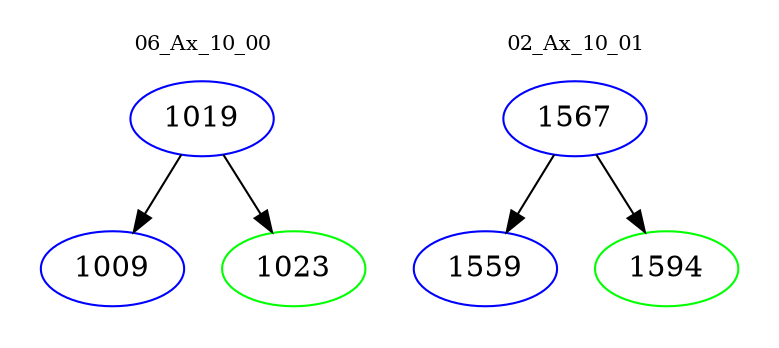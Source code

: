 digraph{
subgraph cluster_0 {
color = white
label = "06_Ax_10_00";
fontsize=10;
T0_1019 [label="1019", color="blue"]
T0_1019 -> T0_1009 [color="black"]
T0_1009 [label="1009", color="blue"]
T0_1019 -> T0_1023 [color="black"]
T0_1023 [label="1023", color="green"]
}
subgraph cluster_1 {
color = white
label = "02_Ax_10_01";
fontsize=10;
T1_1567 [label="1567", color="blue"]
T1_1567 -> T1_1559 [color="black"]
T1_1559 [label="1559", color="blue"]
T1_1567 -> T1_1594 [color="black"]
T1_1594 [label="1594", color="green"]
}
}
